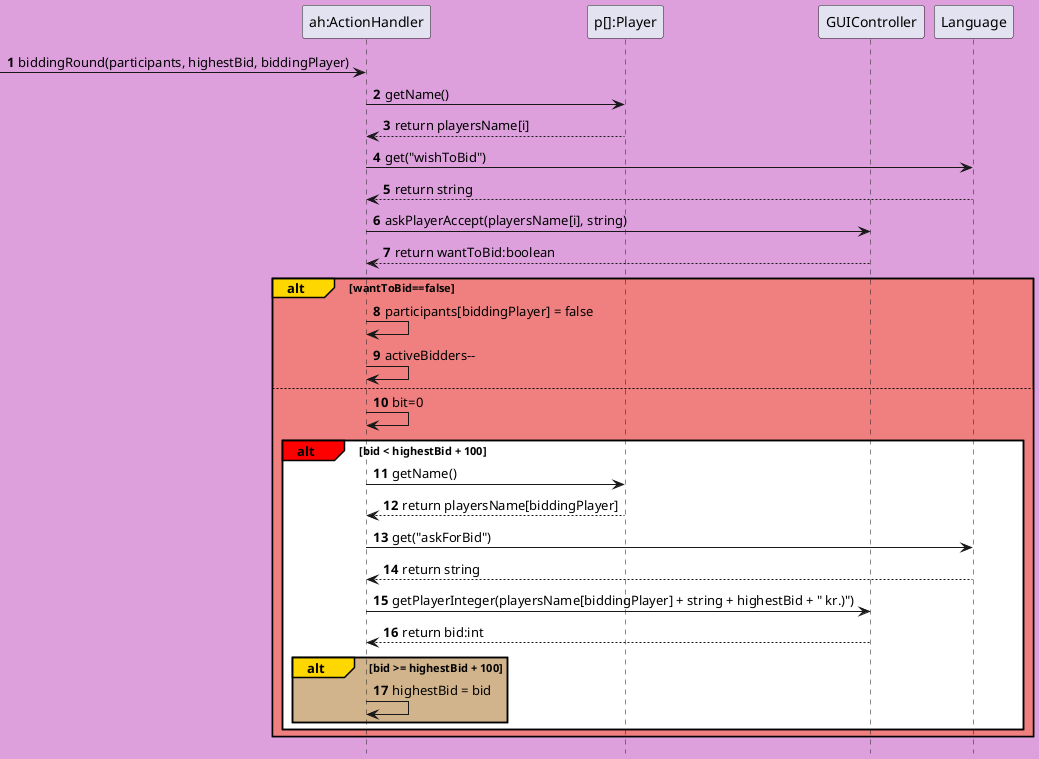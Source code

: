 @startuml
'https://plantuml.com/sequence-diagram

autonumber
hide footbox
skinparam backgroundColor #plum
Participant "ah:ActionHandler" as actionHandler
Participant "p[]:Player" as player
Participant "GUIController" as guiController

->actionHandler:biddingRound(participants, highestBid, biddingPlayer)
actionHandler -> player:getName()
actionHandler <-- player:return playersName[i]
actionHandler -> Language:get("wishToBid")
actionHandler <-- Language: return string
actionHandler -> guiController:askPlayerAccept(playersName[i], string)
actionHandler <-- guiController:return wantToBid:boolean
alt#Gold #LightCoral  wantToBid==false
          actionHandler -> actionHandler:participants[biddingPlayer] = false
          actionHandler -> actionHandler:activeBidders--
else #LightCoral
      actionHandler->actionHandler: bit=0
      alt#red #white bid < highestBid + 100
          actionHandler -> player:getName()
          actionHandler <-- player:return playersName[biddingPlayer]
          actionHandler -> Language:get("askForBid")
          actionHandler <-- Language: return string
          actionHandler -> guiController: getPlayerInteger(playersName[biddingPlayer] + string + highestBid + " kr.)")
          actionHandler <-- guiController:return bid:int
          alt#Gold #Tan bid >= highestBid + 100
              actionHandler -> actionHandler:highestBid = bid
          end
      end
end
@enduml